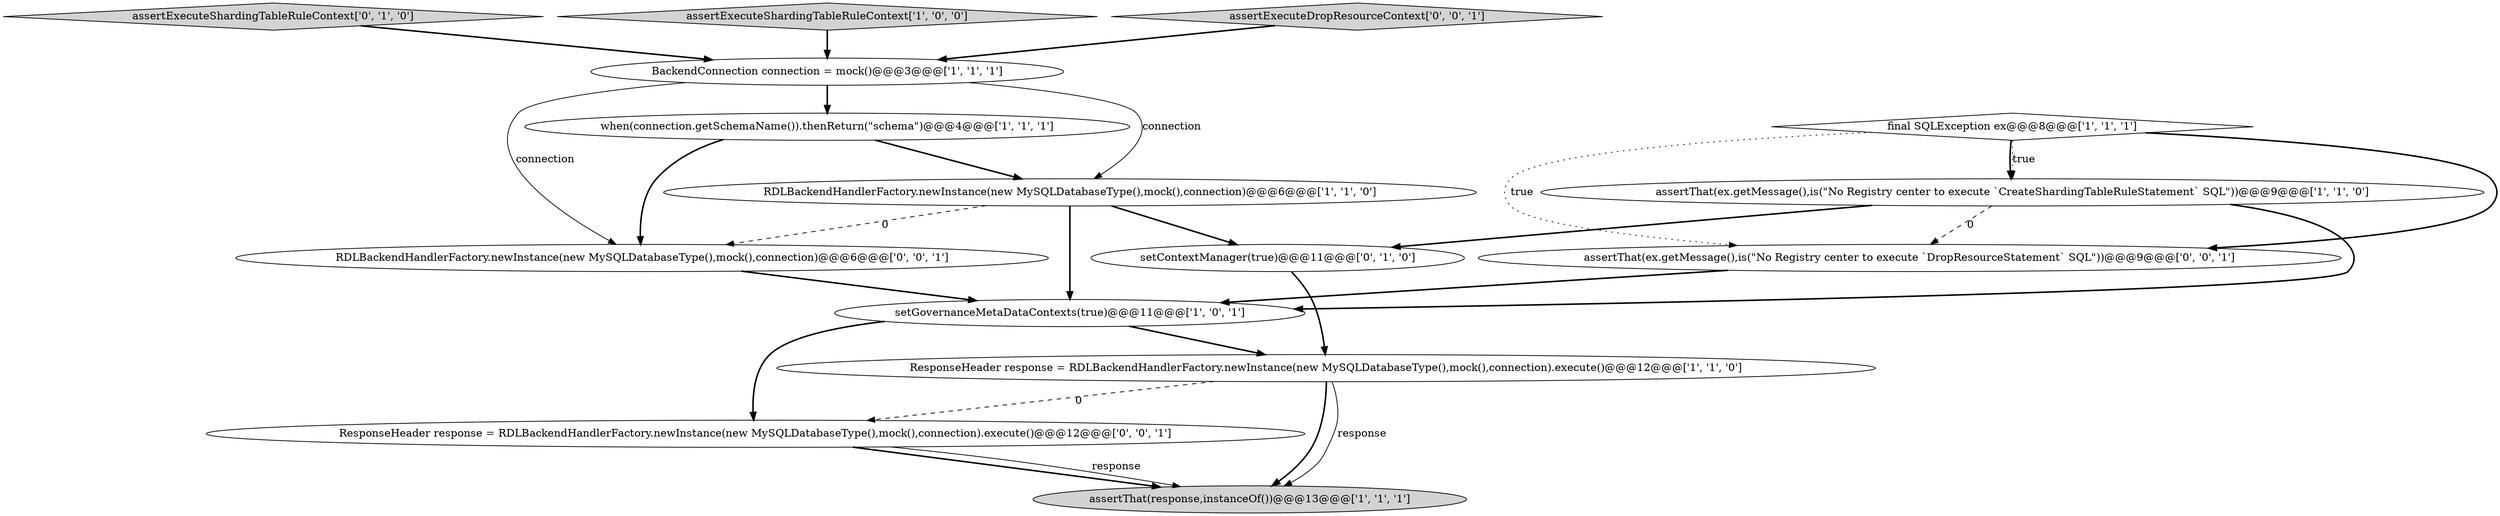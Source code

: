 digraph {
7 [style = filled, label = "ResponseHeader response = RDLBackendHandlerFactory.newInstance(new MySQLDatabaseType(),mock(),connection).execute()@@@12@@@['1', '1', '0']", fillcolor = white, shape = ellipse image = "AAA0AAABBB1BBB"];
0 [style = filled, label = "assertThat(ex.getMessage(),is(\"No Registry center to execute `CreateShardingTableRuleStatement` SQL\"))@@@9@@@['1', '1', '0']", fillcolor = white, shape = ellipse image = "AAA0AAABBB1BBB"];
4 [style = filled, label = "assertThat(response,instanceOf())@@@13@@@['1', '1', '1']", fillcolor = lightgray, shape = ellipse image = "AAA0AAABBB1BBB"];
10 [style = filled, label = "setContextManager(true)@@@11@@@['0', '1', '0']", fillcolor = white, shape = ellipse image = "AAA0AAABBB2BBB"];
8 [style = filled, label = "final SQLException ex@@@8@@@['1', '1', '1']", fillcolor = white, shape = diamond image = "AAA0AAABBB1BBB"];
11 [style = filled, label = "ResponseHeader response = RDLBackendHandlerFactory.newInstance(new MySQLDatabaseType(),mock(),connection).execute()@@@12@@@['0', '0', '1']", fillcolor = white, shape = ellipse image = "AAA0AAABBB3BBB"];
5 [style = filled, label = "BackendConnection connection = mock()@@@3@@@['1', '1', '1']", fillcolor = white, shape = ellipse image = "AAA0AAABBB1BBB"];
14 [style = filled, label = "assertThat(ex.getMessage(),is(\"No Registry center to execute `DropResourceStatement` SQL\"))@@@9@@@['0', '0', '1']", fillcolor = white, shape = ellipse image = "AAA0AAABBB3BBB"];
2 [style = filled, label = "when(connection.getSchemaName()).thenReturn(\"schema\")@@@4@@@['1', '1', '1']", fillcolor = white, shape = ellipse image = "AAA0AAABBB1BBB"];
9 [style = filled, label = "assertExecuteShardingTableRuleContext['0', '1', '0']", fillcolor = lightgray, shape = diamond image = "AAA0AAABBB2BBB"];
3 [style = filled, label = "RDLBackendHandlerFactory.newInstance(new MySQLDatabaseType(),mock(),connection)@@@6@@@['1', '1', '0']", fillcolor = white, shape = ellipse image = "AAA0AAABBB1BBB"];
13 [style = filled, label = "RDLBackendHandlerFactory.newInstance(new MySQLDatabaseType(),mock(),connection)@@@6@@@['0', '0', '1']", fillcolor = white, shape = ellipse image = "AAA0AAABBB3BBB"];
6 [style = filled, label = "setGovernanceMetaDataContexts(true)@@@11@@@['1', '0', '1']", fillcolor = white, shape = ellipse image = "AAA0AAABBB1BBB"];
1 [style = filled, label = "assertExecuteShardingTableRuleContext['1', '0', '0']", fillcolor = lightgray, shape = diamond image = "AAA0AAABBB1BBB"];
12 [style = filled, label = "assertExecuteDropResourceContext['0', '0', '1']", fillcolor = lightgray, shape = diamond image = "AAA0AAABBB3BBB"];
1->5 [style = bold, label=""];
12->5 [style = bold, label=""];
0->6 [style = bold, label=""];
2->3 [style = bold, label=""];
11->4 [style = bold, label=""];
7->11 [style = dashed, label="0"];
8->14 [style = bold, label=""];
3->6 [style = bold, label=""];
11->4 [style = solid, label="response"];
7->4 [style = bold, label=""];
5->13 [style = solid, label="connection"];
3->13 [style = dashed, label="0"];
10->7 [style = bold, label=""];
2->13 [style = bold, label=""];
8->0 [style = bold, label=""];
0->14 [style = dashed, label="0"];
3->10 [style = bold, label=""];
5->2 [style = bold, label=""];
0->10 [style = bold, label=""];
6->11 [style = bold, label=""];
8->14 [style = dotted, label="true"];
9->5 [style = bold, label=""];
8->0 [style = dotted, label="true"];
7->4 [style = solid, label="response"];
13->6 [style = bold, label=""];
6->7 [style = bold, label=""];
5->3 [style = solid, label="connection"];
14->6 [style = bold, label=""];
}
